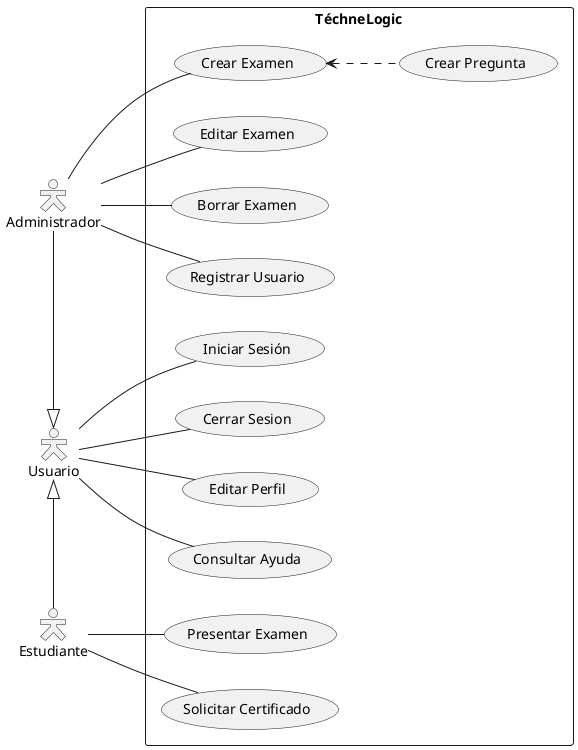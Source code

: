 @startuml 
skinparam actorStyle hollow
left to right direction

actor "Administrador" as Admin
actor "Estudiante" as Student
actor "Usuario" as User

rectangle TéchneLogic {
    usecase "Crear Examen" as CreateT
    usecase "Editar Examen" as UpdateT
    usecase "Borrar Examen" as DeleteT
    usecase "Crear Pregunta" as CreateQ
    usecase "Registrar Usuario" as Register
    usecase "Iniciar Sesión" as Login
    usecase "Cerrar Sesion" as Logout
    usecase "Editar Perfil" as Edit 
    usecase "Consultar Ayuda" as Help
    usecase "Presentar Examen" as Test
    usecase "Solicitar Certificado" as Certify
}

User <|-l- Admin
User <|-r- Student

Admin -- CreateT
CreateT <.. CreateQ 
Admin -- UpdateT
Admin -- DeleteT
Admin -- Register

User -- Login
User -- Logout
User -- Edit
User -- Help

Student -- Test

Student -- Certify

@enduml
